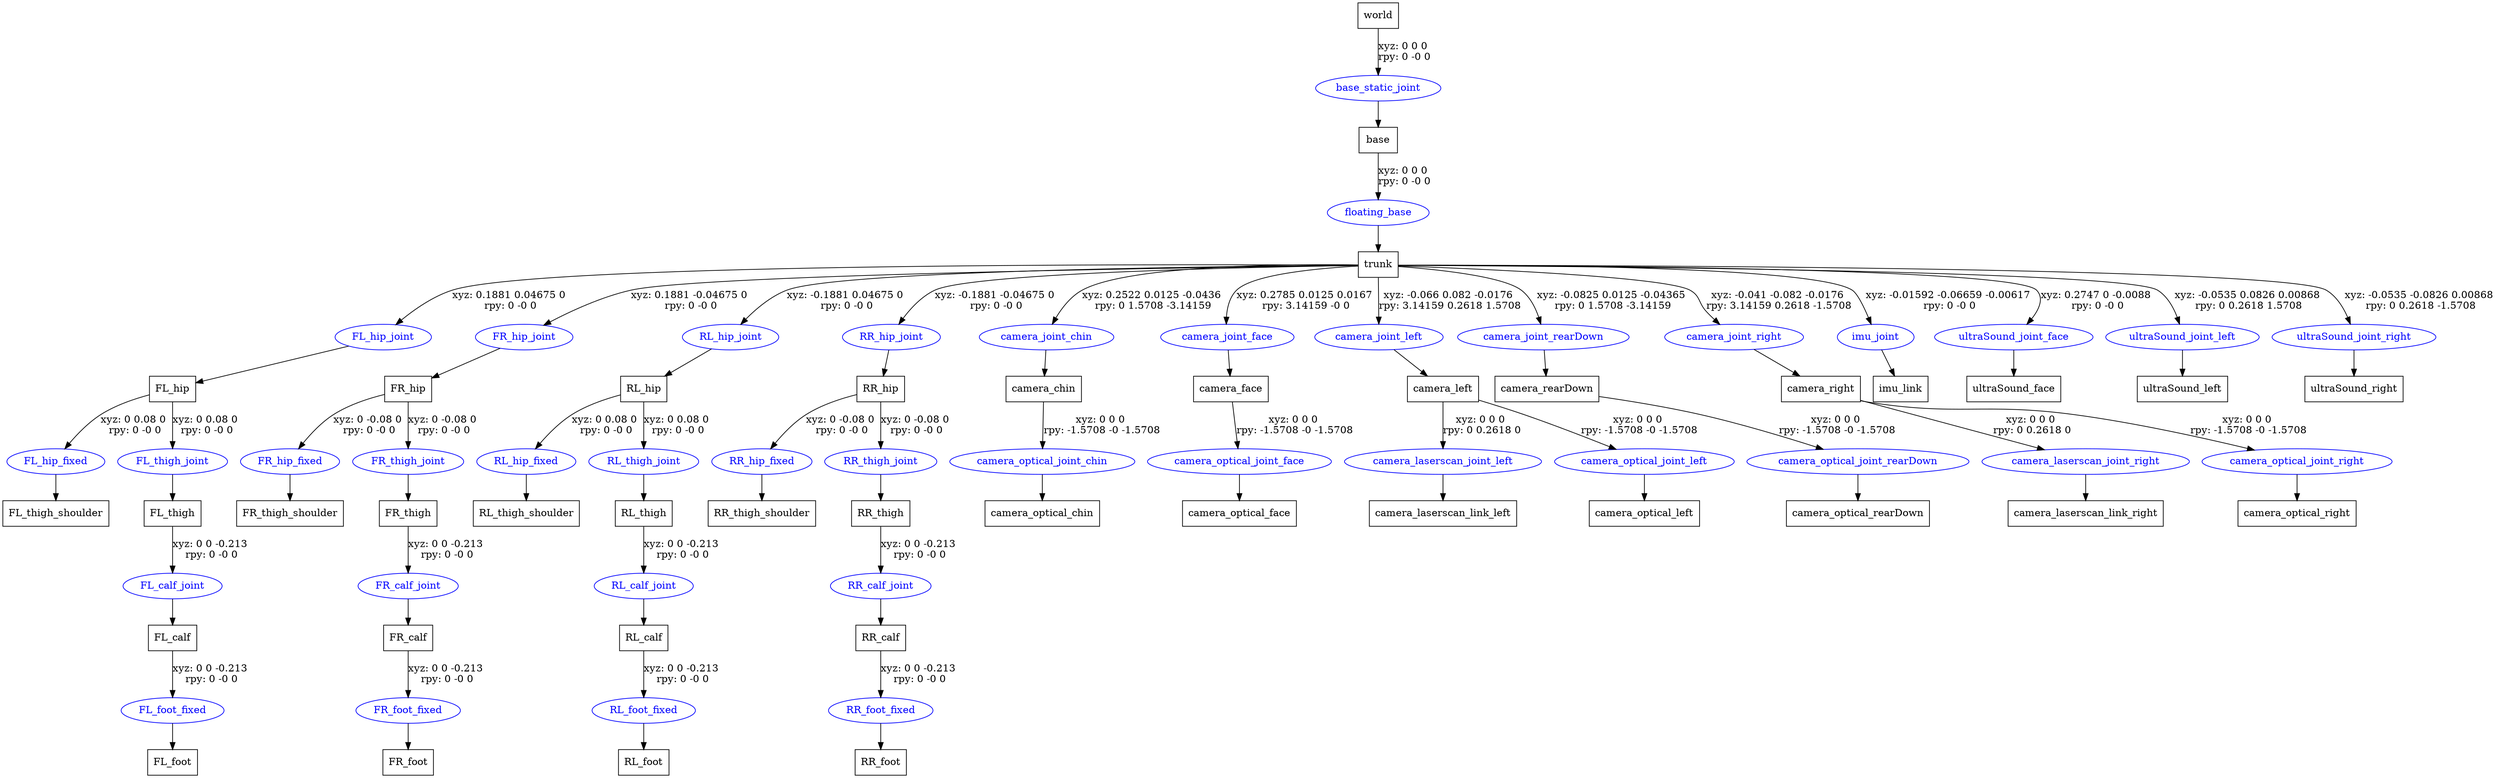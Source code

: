 digraph G {
node [shape=box];
"world" [label="world"];
"base" [label="base"];
"trunk" [label="trunk"];
"FL_hip" [label="FL_hip"];
"FL_thigh_shoulder" [label="FL_thigh_shoulder"];
"FL_thigh" [label="FL_thigh"];
"FL_calf" [label="FL_calf"];
"FL_foot" [label="FL_foot"];
"FR_hip" [label="FR_hip"];
"FR_thigh_shoulder" [label="FR_thigh_shoulder"];
"FR_thigh" [label="FR_thigh"];
"FR_calf" [label="FR_calf"];
"FR_foot" [label="FR_foot"];
"RL_hip" [label="RL_hip"];
"RL_thigh_shoulder" [label="RL_thigh_shoulder"];
"RL_thigh" [label="RL_thigh"];
"RL_calf" [label="RL_calf"];
"RL_foot" [label="RL_foot"];
"RR_hip" [label="RR_hip"];
"RR_thigh_shoulder" [label="RR_thigh_shoulder"];
"RR_thigh" [label="RR_thigh"];
"RR_calf" [label="RR_calf"];
"RR_foot" [label="RR_foot"];
"camera_chin" [label="camera_chin"];
"camera_optical_chin" [label="camera_optical_chin"];
"camera_face" [label="camera_face"];
"camera_optical_face" [label="camera_optical_face"];
"camera_left" [label="camera_left"];
"camera_laserscan_link_left" [label="camera_laserscan_link_left"];
"camera_optical_left" [label="camera_optical_left"];
"camera_rearDown" [label="camera_rearDown"];
"camera_optical_rearDown" [label="camera_optical_rearDown"];
"camera_right" [label="camera_right"];
"camera_laserscan_link_right" [label="camera_laserscan_link_right"];
"camera_optical_right" [label="camera_optical_right"];
"imu_link" [label="imu_link"];
"ultraSound_face" [label="ultraSound_face"];
"ultraSound_left" [label="ultraSound_left"];
"ultraSound_right" [label="ultraSound_right"];
node [shape=ellipse, color=blue, fontcolor=blue];
"world" -> "base_static_joint" [label="xyz: 0 0 0 \nrpy: 0 -0 0"]
"base_static_joint" -> "base"
"base" -> "floating_base" [label="xyz: 0 0 0 \nrpy: 0 -0 0"]
"floating_base" -> "trunk"
"trunk" -> "FL_hip_joint" [label="xyz: 0.1881 0.04675 0 \nrpy: 0 -0 0"]
"FL_hip_joint" -> "FL_hip"
"FL_hip" -> "FL_hip_fixed" [label="xyz: 0 0.08 0 \nrpy: 0 -0 0"]
"FL_hip_fixed" -> "FL_thigh_shoulder"
"FL_hip" -> "FL_thigh_joint" [label="xyz: 0 0.08 0 \nrpy: 0 -0 0"]
"FL_thigh_joint" -> "FL_thigh"
"FL_thigh" -> "FL_calf_joint" [label="xyz: 0 0 -0.213 \nrpy: 0 -0 0"]
"FL_calf_joint" -> "FL_calf"
"FL_calf" -> "FL_foot_fixed" [label="xyz: 0 0 -0.213 \nrpy: 0 -0 0"]
"FL_foot_fixed" -> "FL_foot"
"trunk" -> "FR_hip_joint" [label="xyz: 0.1881 -0.04675 0 \nrpy: 0 -0 0"]
"FR_hip_joint" -> "FR_hip"
"FR_hip" -> "FR_hip_fixed" [label="xyz: 0 -0.08 0 \nrpy: 0 -0 0"]
"FR_hip_fixed" -> "FR_thigh_shoulder"
"FR_hip" -> "FR_thigh_joint" [label="xyz: 0 -0.08 0 \nrpy: 0 -0 0"]
"FR_thigh_joint" -> "FR_thigh"
"FR_thigh" -> "FR_calf_joint" [label="xyz: 0 0 -0.213 \nrpy: 0 -0 0"]
"FR_calf_joint" -> "FR_calf"
"FR_calf" -> "FR_foot_fixed" [label="xyz: 0 0 -0.213 \nrpy: 0 -0 0"]
"FR_foot_fixed" -> "FR_foot"
"trunk" -> "RL_hip_joint" [label="xyz: -0.1881 0.04675 0 \nrpy: 0 -0 0"]
"RL_hip_joint" -> "RL_hip"
"RL_hip" -> "RL_hip_fixed" [label="xyz: 0 0.08 0 \nrpy: 0 -0 0"]
"RL_hip_fixed" -> "RL_thigh_shoulder"
"RL_hip" -> "RL_thigh_joint" [label="xyz: 0 0.08 0 \nrpy: 0 -0 0"]
"RL_thigh_joint" -> "RL_thigh"
"RL_thigh" -> "RL_calf_joint" [label="xyz: 0 0 -0.213 \nrpy: 0 -0 0"]
"RL_calf_joint" -> "RL_calf"
"RL_calf" -> "RL_foot_fixed" [label="xyz: 0 0 -0.213 \nrpy: 0 -0 0"]
"RL_foot_fixed" -> "RL_foot"
"trunk" -> "RR_hip_joint" [label="xyz: -0.1881 -0.04675 0 \nrpy: 0 -0 0"]
"RR_hip_joint" -> "RR_hip"
"RR_hip" -> "RR_hip_fixed" [label="xyz: 0 -0.08 0 \nrpy: 0 -0 0"]
"RR_hip_fixed" -> "RR_thigh_shoulder"
"RR_hip" -> "RR_thigh_joint" [label="xyz: 0 -0.08 0 \nrpy: 0 -0 0"]
"RR_thigh_joint" -> "RR_thigh"
"RR_thigh" -> "RR_calf_joint" [label="xyz: 0 0 -0.213 \nrpy: 0 -0 0"]
"RR_calf_joint" -> "RR_calf"
"RR_calf" -> "RR_foot_fixed" [label="xyz: 0 0 -0.213 \nrpy: 0 -0 0"]
"RR_foot_fixed" -> "RR_foot"
"trunk" -> "camera_joint_chin" [label="xyz: 0.2522 0.0125 -0.0436 \nrpy: 0 1.5708 -3.14159"]
"camera_joint_chin" -> "camera_chin"
"camera_chin" -> "camera_optical_joint_chin" [label="xyz: 0 0 0 \nrpy: -1.5708 -0 -1.5708"]
"camera_optical_joint_chin" -> "camera_optical_chin"
"trunk" -> "camera_joint_face" [label="xyz: 0.2785 0.0125 0.0167 \nrpy: 3.14159 -0 0"]
"camera_joint_face" -> "camera_face"
"camera_face" -> "camera_optical_joint_face" [label="xyz: 0 0 0 \nrpy: -1.5708 -0 -1.5708"]
"camera_optical_joint_face" -> "camera_optical_face"
"trunk" -> "camera_joint_left" [label="xyz: -0.066 0.082 -0.0176 \nrpy: 3.14159 0.2618 1.5708"]
"camera_joint_left" -> "camera_left"
"camera_left" -> "camera_laserscan_joint_left" [label="xyz: 0 0 0 \nrpy: 0 0.2618 0"]
"camera_laserscan_joint_left" -> "camera_laserscan_link_left"
"camera_left" -> "camera_optical_joint_left" [label="xyz: 0 0 0 \nrpy: -1.5708 -0 -1.5708"]
"camera_optical_joint_left" -> "camera_optical_left"
"trunk" -> "camera_joint_rearDown" [label="xyz: -0.0825 0.0125 -0.04365 \nrpy: 0 1.5708 -3.14159"]
"camera_joint_rearDown" -> "camera_rearDown"
"camera_rearDown" -> "camera_optical_joint_rearDown" [label="xyz: 0 0 0 \nrpy: -1.5708 -0 -1.5708"]
"camera_optical_joint_rearDown" -> "camera_optical_rearDown"
"trunk" -> "camera_joint_right" [label="xyz: -0.041 -0.082 -0.0176 \nrpy: 3.14159 0.2618 -1.5708"]
"camera_joint_right" -> "camera_right"
"camera_right" -> "camera_laserscan_joint_right" [label="xyz: 0 0 0 \nrpy: 0 0.2618 0"]
"camera_laserscan_joint_right" -> "camera_laserscan_link_right"
"camera_right" -> "camera_optical_joint_right" [label="xyz: 0 0 0 \nrpy: -1.5708 -0 -1.5708"]
"camera_optical_joint_right" -> "camera_optical_right"
"trunk" -> "imu_joint" [label="xyz: -0.01592 -0.06659 -0.00617 \nrpy: 0 -0 0"]
"imu_joint" -> "imu_link"
"trunk" -> "ultraSound_joint_face" [label="xyz: 0.2747 0 -0.0088 \nrpy: 0 -0 0"]
"ultraSound_joint_face" -> "ultraSound_face"
"trunk" -> "ultraSound_joint_left" [label="xyz: -0.0535 0.0826 0.00868 \nrpy: 0 0.2618 1.5708"]
"ultraSound_joint_left" -> "ultraSound_left"
"trunk" -> "ultraSound_joint_right" [label="xyz: -0.0535 -0.0826 0.00868 \nrpy: 0 0.2618 -1.5708"]
"ultraSound_joint_right" -> "ultraSound_right"
}
